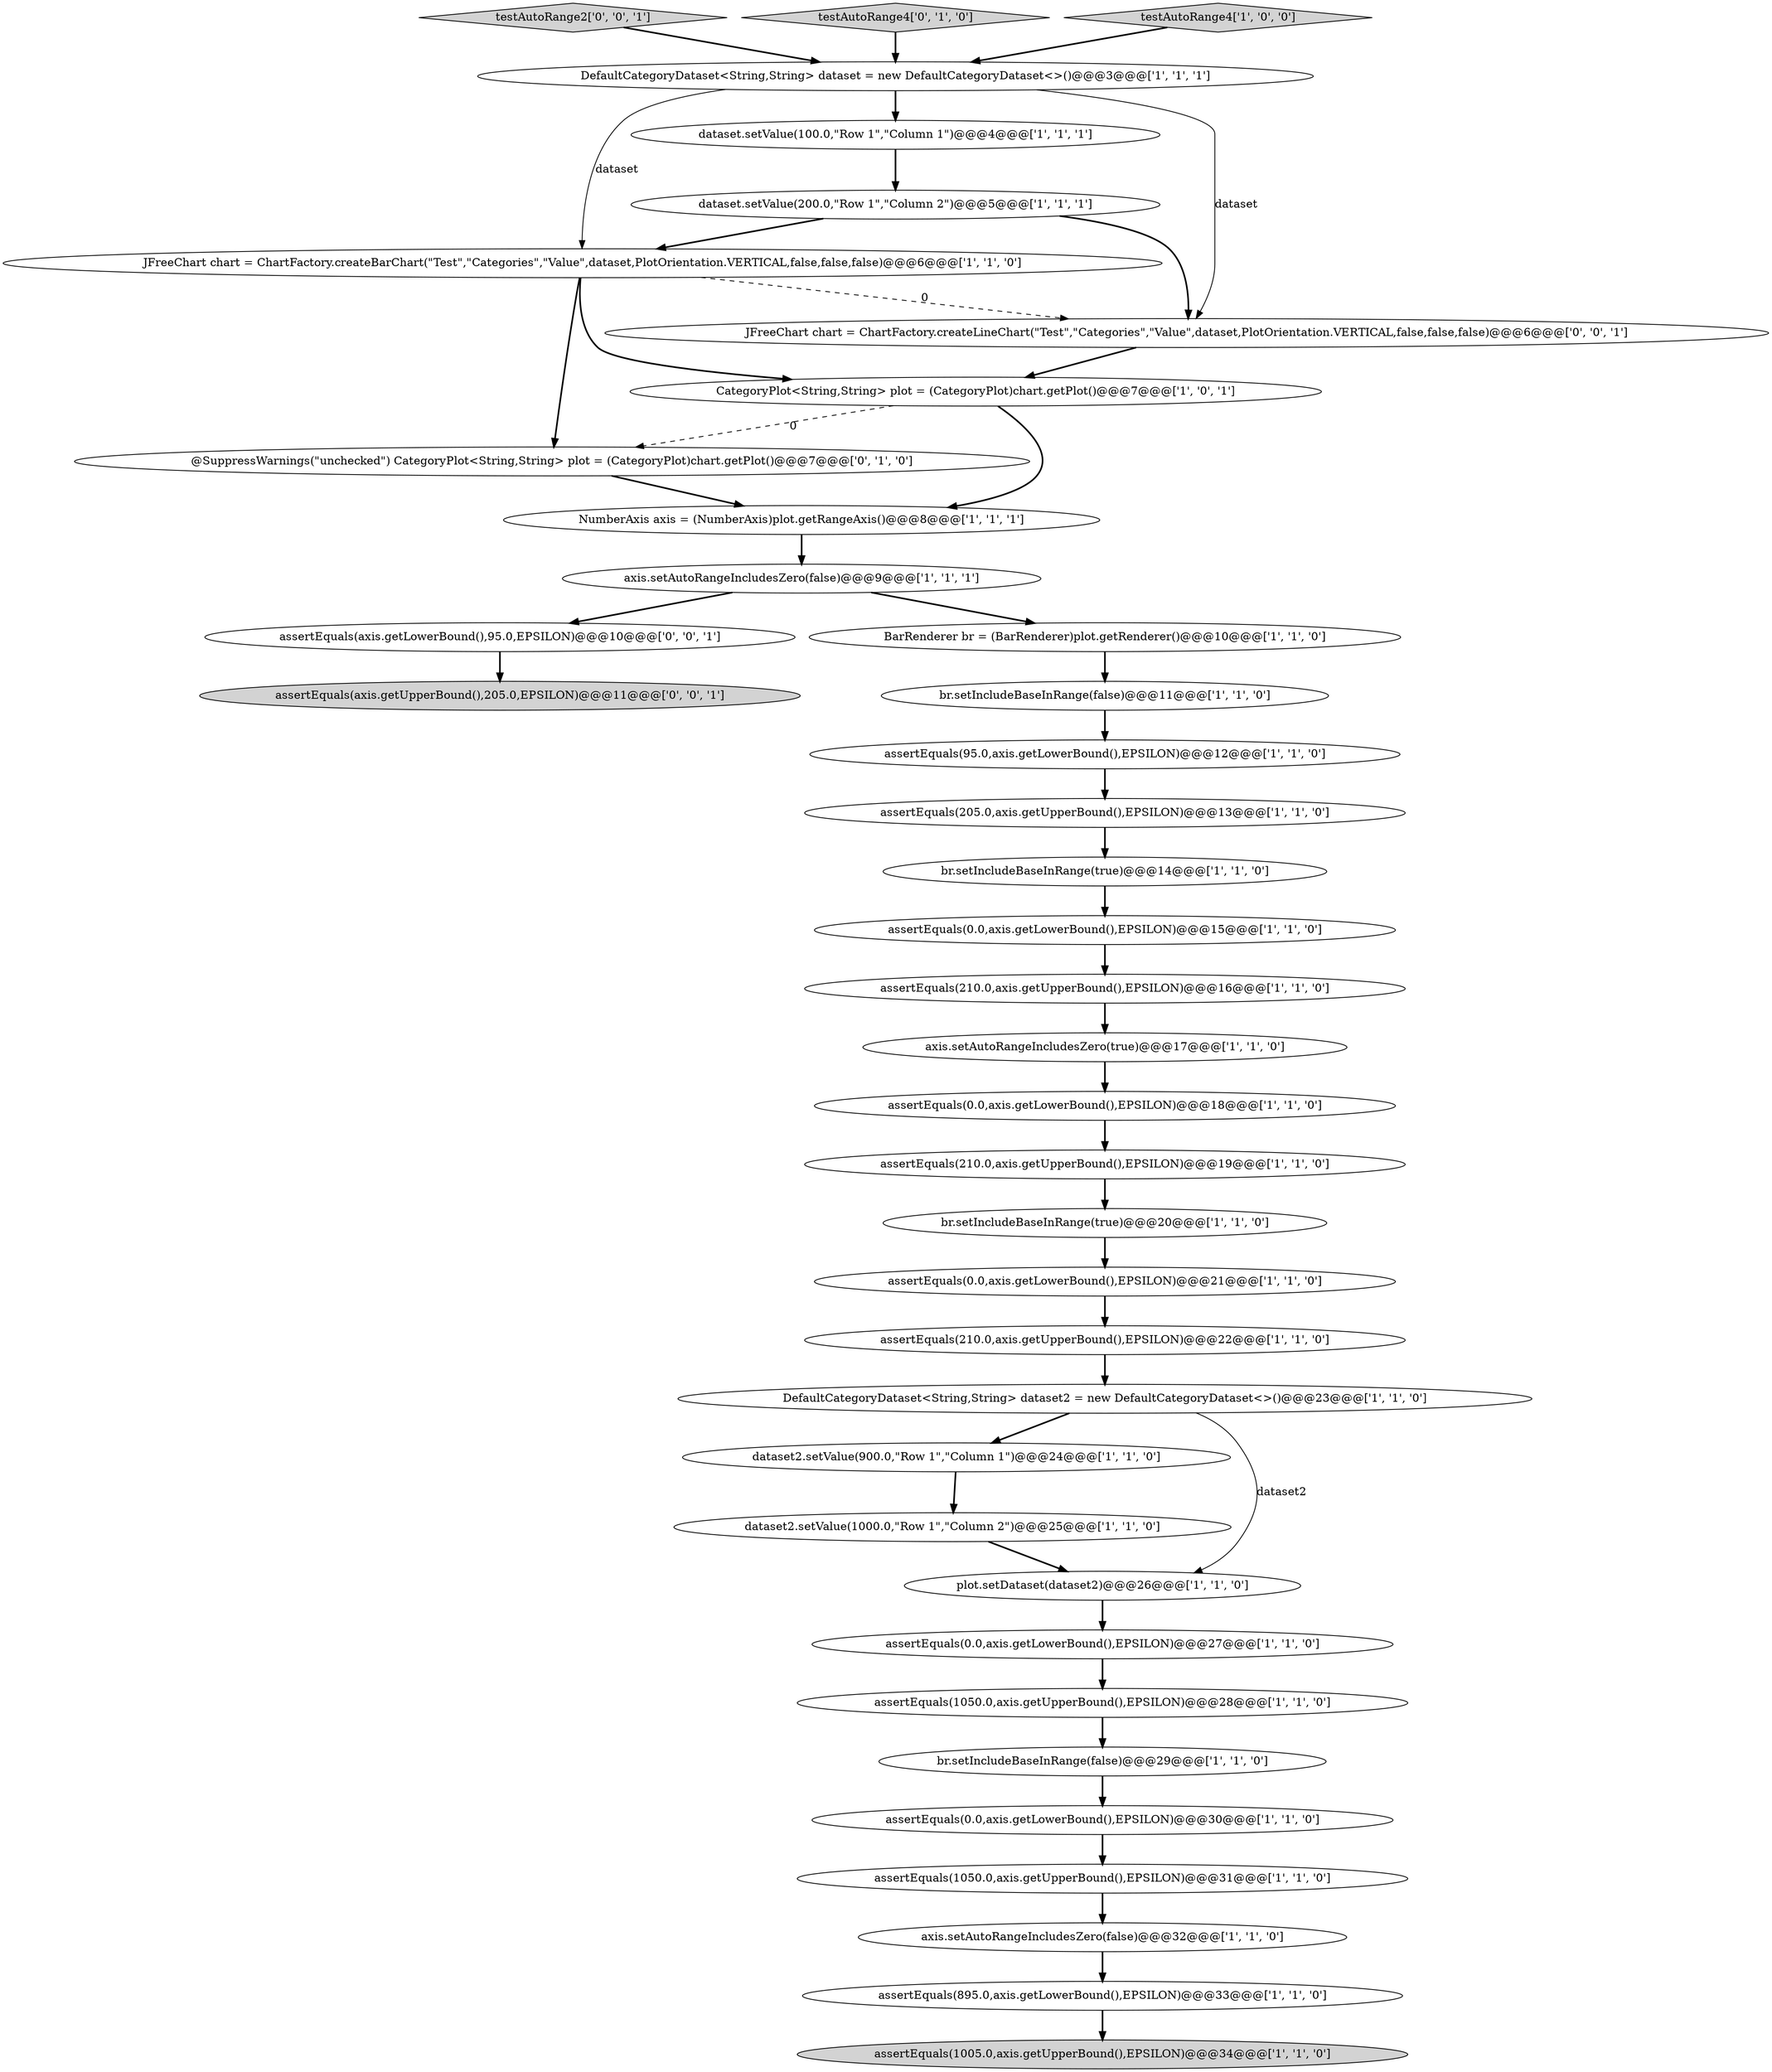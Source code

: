 digraph {
35 [style = filled, label = "testAutoRange2['0', '0', '1']", fillcolor = lightgray, shape = diamond image = "AAA0AAABBB3BBB"];
27 [style = filled, label = "assertEquals(210.0,axis.getUpperBound(),EPSILON)@@@22@@@['1', '1', '0']", fillcolor = white, shape = ellipse image = "AAA0AAABBB1BBB"];
38 [style = filled, label = "assertEquals(axis.getLowerBound(),95.0,EPSILON)@@@10@@@['0', '0', '1']", fillcolor = white, shape = ellipse image = "AAA0AAABBB3BBB"];
33 [style = filled, label = "@SuppressWarnings(\"unchecked\") CategoryPlot<String,String> plot = (CategoryPlot)chart.getPlot()@@@7@@@['0', '1', '0']", fillcolor = white, shape = ellipse image = "AAA1AAABBB2BBB"];
2 [style = filled, label = "NumberAxis axis = (NumberAxis)plot.getRangeAxis()@@@8@@@['1', '1', '1']", fillcolor = white, shape = ellipse image = "AAA0AAABBB1BBB"];
24 [style = filled, label = "dataset.setValue(200.0,\"Row 1\",\"Column 2\")@@@5@@@['1', '1', '1']", fillcolor = white, shape = ellipse image = "AAA0AAABBB1BBB"];
3 [style = filled, label = "assertEquals(0.0,axis.getLowerBound(),EPSILON)@@@18@@@['1', '1', '0']", fillcolor = white, shape = ellipse image = "AAA0AAABBB1BBB"];
0 [style = filled, label = "axis.setAutoRangeIncludesZero(false)@@@9@@@['1', '1', '1']", fillcolor = white, shape = ellipse image = "AAA0AAABBB1BBB"];
12 [style = filled, label = "br.setIncludeBaseInRange(false)@@@29@@@['1', '1', '0']", fillcolor = white, shape = ellipse image = "AAA0AAABBB1BBB"];
21 [style = filled, label = "assertEquals(210.0,axis.getUpperBound(),EPSILON)@@@19@@@['1', '1', '0']", fillcolor = white, shape = ellipse image = "AAA0AAABBB1BBB"];
1 [style = filled, label = "assertEquals(1050.0,axis.getUpperBound(),EPSILON)@@@31@@@['1', '1', '0']", fillcolor = white, shape = ellipse image = "AAA0AAABBB1BBB"];
8 [style = filled, label = "assertEquals(0.0,axis.getLowerBound(),EPSILON)@@@30@@@['1', '1', '0']", fillcolor = white, shape = ellipse image = "AAA0AAABBB1BBB"];
15 [style = filled, label = "DefaultCategoryDataset<String,String> dataset = new DefaultCategoryDataset<>()@@@3@@@['1', '1', '1']", fillcolor = white, shape = ellipse image = "AAA0AAABBB1BBB"];
13 [style = filled, label = "assertEquals(0.0,axis.getLowerBound(),EPSILON)@@@27@@@['1', '1', '0']", fillcolor = white, shape = ellipse image = "AAA0AAABBB1BBB"];
30 [style = filled, label = "JFreeChart chart = ChartFactory.createBarChart(\"Test\",\"Categories\",\"Value\",dataset,PlotOrientation.VERTICAL,false,false,false)@@@6@@@['1', '1', '0']", fillcolor = white, shape = ellipse image = "AAA0AAABBB1BBB"];
5 [style = filled, label = "assertEquals(210.0,axis.getUpperBound(),EPSILON)@@@16@@@['1', '1', '0']", fillcolor = white, shape = ellipse image = "AAA0AAABBB1BBB"];
7 [style = filled, label = "assertEquals(1050.0,axis.getUpperBound(),EPSILON)@@@28@@@['1', '1', '0']", fillcolor = white, shape = ellipse image = "AAA0AAABBB1BBB"];
6 [style = filled, label = "plot.setDataset(dataset2)@@@26@@@['1', '1', '0']", fillcolor = white, shape = ellipse image = "AAA0AAABBB1BBB"];
9 [style = filled, label = "br.setIncludeBaseInRange(true)@@@14@@@['1', '1', '0']", fillcolor = white, shape = ellipse image = "AAA0AAABBB1BBB"];
14 [style = filled, label = "assertEquals(895.0,axis.getLowerBound(),EPSILON)@@@33@@@['1', '1', '0']", fillcolor = white, shape = ellipse image = "AAA0AAABBB1BBB"];
17 [style = filled, label = "axis.setAutoRangeIncludesZero(true)@@@17@@@['1', '1', '0']", fillcolor = white, shape = ellipse image = "AAA0AAABBB1BBB"];
20 [style = filled, label = "dataset2.setValue(900.0,\"Row 1\",\"Column 1\")@@@24@@@['1', '1', '0']", fillcolor = white, shape = ellipse image = "AAA0AAABBB1BBB"];
11 [style = filled, label = "assertEquals(1005.0,axis.getUpperBound(),EPSILON)@@@34@@@['1', '1', '0']", fillcolor = lightgray, shape = ellipse image = "AAA0AAABBB1BBB"];
32 [style = filled, label = "dataset2.setValue(1000.0,\"Row 1\",\"Column 2\")@@@25@@@['1', '1', '0']", fillcolor = white, shape = ellipse image = "AAA0AAABBB1BBB"];
34 [style = filled, label = "testAutoRange4['0', '1', '0']", fillcolor = lightgray, shape = diamond image = "AAA0AAABBB2BBB"];
37 [style = filled, label = "assertEquals(axis.getUpperBound(),205.0,EPSILON)@@@11@@@['0', '0', '1']", fillcolor = lightgray, shape = ellipse image = "AAA0AAABBB3BBB"];
19 [style = filled, label = "axis.setAutoRangeIncludesZero(false)@@@32@@@['1', '1', '0']", fillcolor = white, shape = ellipse image = "AAA0AAABBB1BBB"];
31 [style = filled, label = "assertEquals(95.0,axis.getLowerBound(),EPSILON)@@@12@@@['1', '1', '0']", fillcolor = white, shape = ellipse image = "AAA0AAABBB1BBB"];
16 [style = filled, label = "BarRenderer br = (BarRenderer)plot.getRenderer()@@@10@@@['1', '1', '0']", fillcolor = white, shape = ellipse image = "AAA0AAABBB1BBB"];
4 [style = filled, label = "DefaultCategoryDataset<String,String> dataset2 = new DefaultCategoryDataset<>()@@@23@@@['1', '1', '0']", fillcolor = white, shape = ellipse image = "AAA0AAABBB1BBB"];
10 [style = filled, label = "assertEquals(0.0,axis.getLowerBound(),EPSILON)@@@21@@@['1', '1', '0']", fillcolor = white, shape = ellipse image = "AAA0AAABBB1BBB"];
18 [style = filled, label = "br.setIncludeBaseInRange(true)@@@20@@@['1', '1', '0']", fillcolor = white, shape = ellipse image = "AAA0AAABBB1BBB"];
25 [style = filled, label = "assertEquals(0.0,axis.getLowerBound(),EPSILON)@@@15@@@['1', '1', '0']", fillcolor = white, shape = ellipse image = "AAA0AAABBB1BBB"];
23 [style = filled, label = "br.setIncludeBaseInRange(false)@@@11@@@['1', '1', '0']", fillcolor = white, shape = ellipse image = "AAA0AAABBB1BBB"];
28 [style = filled, label = "testAutoRange4['1', '0', '0']", fillcolor = lightgray, shape = diamond image = "AAA0AAABBB1BBB"];
22 [style = filled, label = "dataset.setValue(100.0,\"Row 1\",\"Column 1\")@@@4@@@['1', '1', '1']", fillcolor = white, shape = ellipse image = "AAA0AAABBB1BBB"];
36 [style = filled, label = "JFreeChart chart = ChartFactory.createLineChart(\"Test\",\"Categories\",\"Value\",dataset,PlotOrientation.VERTICAL,false,false,false)@@@6@@@['0', '0', '1']", fillcolor = white, shape = ellipse image = "AAA0AAABBB3BBB"];
29 [style = filled, label = "assertEquals(205.0,axis.getUpperBound(),EPSILON)@@@13@@@['1', '1', '0']", fillcolor = white, shape = ellipse image = "AAA0AAABBB1BBB"];
26 [style = filled, label = "CategoryPlot<String,String> plot = (CategoryPlot)chart.getPlot()@@@7@@@['1', '0', '1']", fillcolor = white, shape = ellipse image = "AAA0AAABBB1BBB"];
29->9 [style = bold, label=""];
30->26 [style = bold, label=""];
34->15 [style = bold, label=""];
13->7 [style = bold, label=""];
26->2 [style = bold, label=""];
22->24 [style = bold, label=""];
27->4 [style = bold, label=""];
24->36 [style = bold, label=""];
26->33 [style = dashed, label="0"];
3->21 [style = bold, label=""];
20->32 [style = bold, label=""];
38->37 [style = bold, label=""];
4->6 [style = solid, label="dataset2"];
10->27 [style = bold, label=""];
0->38 [style = bold, label=""];
6->13 [style = bold, label=""];
15->22 [style = bold, label=""];
17->3 [style = bold, label=""];
24->30 [style = bold, label=""];
14->11 [style = bold, label=""];
28->15 [style = bold, label=""];
4->20 [style = bold, label=""];
23->31 [style = bold, label=""];
5->17 [style = bold, label=""];
8->1 [style = bold, label=""];
33->2 [style = bold, label=""];
30->33 [style = bold, label=""];
7->12 [style = bold, label=""];
25->5 [style = bold, label=""];
16->23 [style = bold, label=""];
21->18 [style = bold, label=""];
18->10 [style = bold, label=""];
30->36 [style = dashed, label="0"];
36->26 [style = bold, label=""];
32->6 [style = bold, label=""];
35->15 [style = bold, label=""];
1->19 [style = bold, label=""];
15->30 [style = solid, label="dataset"];
15->36 [style = solid, label="dataset"];
2->0 [style = bold, label=""];
19->14 [style = bold, label=""];
31->29 [style = bold, label=""];
9->25 [style = bold, label=""];
12->8 [style = bold, label=""];
0->16 [style = bold, label=""];
}
